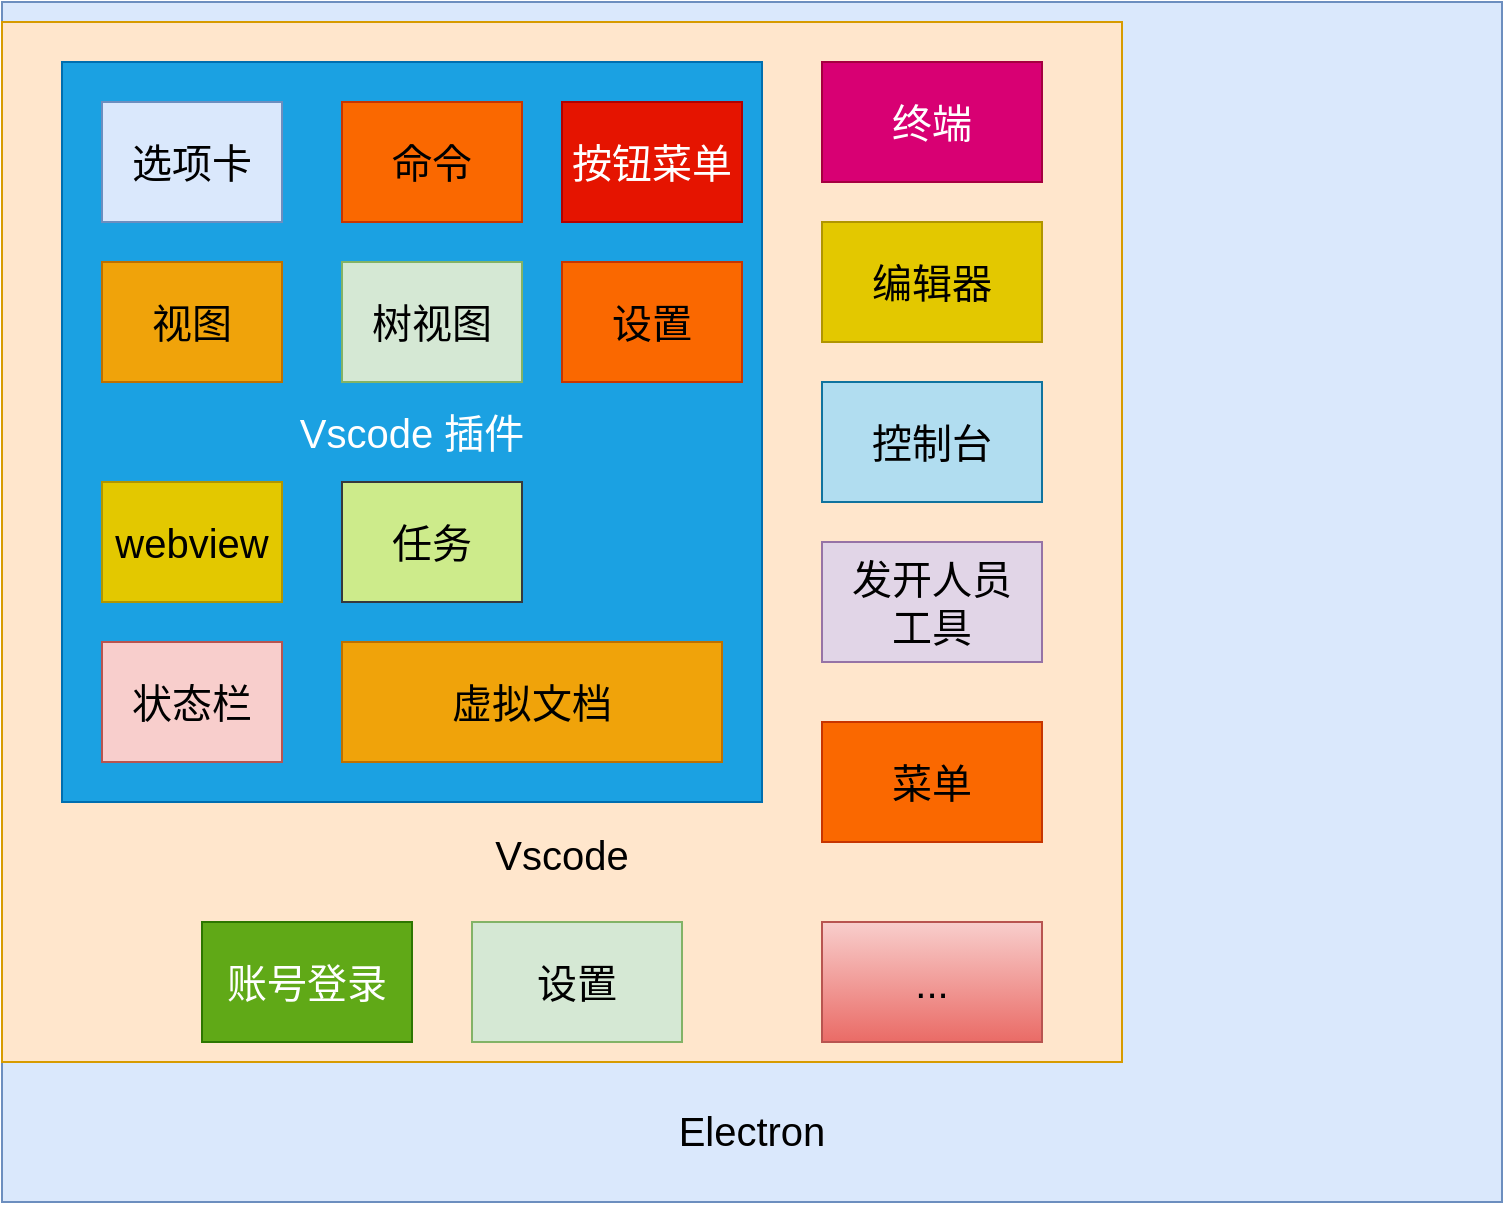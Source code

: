<mxfile version="14.7.6" type="github">
  <diagram id="kOfQxLLii9AgWAtwwRpR" name="第 1 页">
    <mxGraphModel dx="1422" dy="762" grid="1" gridSize="10" guides="1" tooltips="1" connect="1" arrows="1" fold="1" page="1" pageScale="1" pageWidth="1169" pageHeight="827" math="0" shadow="0">
      <root>
        <mxCell id="0" />
        <mxCell id="1" parent="0" />
        <mxCell id="81oOPyXd3vN5GArt1y_k-1" value="" style="rounded=0;whiteSpace=wrap;html=1;" vertex="1" parent="1">
          <mxGeometry x="520" y="360" width="120" height="60" as="geometry" />
        </mxCell>
        <mxCell id="81oOPyXd3vN5GArt1y_k-5" value="&lt;div&gt;&lt;span style=&quot;font-size: 20px&quot;&gt;&lt;br&gt;&lt;/span&gt;&lt;/div&gt;&lt;div&gt;&lt;span style=&quot;font-size: 20px&quot;&gt;&lt;br&gt;&lt;/span&gt;&lt;/div&gt;&lt;div&gt;&lt;span style=&quot;font-size: 20px&quot;&gt;&lt;br&gt;&lt;/span&gt;&lt;/div&gt;&lt;div&gt;&lt;span style=&quot;font-size: 20px&quot;&gt;&lt;br&gt;&lt;/span&gt;&lt;/div&gt;&lt;div&gt;&lt;span style=&quot;font-size: 20px&quot;&gt;&lt;br&gt;&lt;/span&gt;&lt;/div&gt;&lt;div&gt;&lt;span style=&quot;font-size: 20px&quot;&gt;&lt;br&gt;&lt;/span&gt;&lt;/div&gt;&lt;div&gt;&lt;span style=&quot;font-size: 20px&quot;&gt;&lt;br&gt;&lt;/span&gt;&lt;/div&gt;&lt;div&gt;&lt;span style=&quot;font-size: 20px&quot;&gt;&lt;br&gt;&lt;/span&gt;&lt;/div&gt;&lt;div&gt;&lt;span style=&quot;font-size: 20px&quot;&gt;&lt;br&gt;&lt;/span&gt;&lt;/div&gt;&lt;div&gt;&lt;span style=&quot;font-size: 20px&quot;&gt;&lt;br&gt;&lt;/span&gt;&lt;/div&gt;&lt;div&gt;&lt;span style=&quot;font-size: 20px&quot;&gt;&lt;br&gt;&lt;/span&gt;&lt;/div&gt;&lt;div&gt;&lt;span style=&quot;font-size: 20px&quot;&gt;&lt;br&gt;&lt;/span&gt;&lt;/div&gt;&lt;div&gt;&lt;span style=&quot;font-size: 20px&quot;&gt;&lt;br&gt;&lt;/span&gt;&lt;/div&gt;&lt;div&gt;&lt;span style=&quot;font-size: 20px&quot;&gt;&lt;br&gt;&lt;/span&gt;&lt;/div&gt;&lt;div&gt;&lt;span style=&quot;font-size: 20px&quot;&gt;&lt;br&gt;&lt;/span&gt;&lt;/div&gt;&lt;div&gt;&lt;span style=&quot;font-size: 20px&quot;&gt;&lt;br&gt;&lt;/span&gt;&lt;/div&gt;&lt;div&gt;&lt;span style=&quot;font-size: 20px&quot;&gt;&lt;br&gt;&lt;/span&gt;&lt;/div&gt;&lt;div&gt;&lt;span style=&quot;font-size: 20px&quot;&gt;&lt;br&gt;&lt;/span&gt;&lt;/div&gt;&lt;div&gt;&lt;span style=&quot;font-size: 20px&quot;&gt;&lt;br&gt;&lt;/span&gt;&lt;/div&gt;&lt;div&gt;&lt;span style=&quot;font-size: 20px&quot;&gt;&lt;br&gt;&lt;/span&gt;&lt;/div&gt;&lt;div&gt;&lt;span style=&quot;font-size: 20px&quot;&gt;&lt;br&gt;&lt;/span&gt;&lt;/div&gt;&lt;div&gt;&lt;span style=&quot;font-size: 20px&quot;&gt;&lt;br&gt;&lt;/span&gt;&lt;/div&gt;&lt;div&gt;&lt;span style=&quot;font-size: 20px&quot;&gt;Electron&lt;/span&gt;&lt;/div&gt;" style="rounded=0;whiteSpace=wrap;html=1;fillColor=#dae8fc;strokeColor=#6c8ebf;align=center;" vertex="1" parent="1">
          <mxGeometry x="250" y="100" width="750" height="600" as="geometry" />
        </mxCell>
        <mxCell id="81oOPyXd3vN5GArt1y_k-6" value="&lt;font style=&quot;font-size: 20px&quot;&gt;&lt;br&gt;&lt;br&gt;&lt;br&gt;&lt;br&gt;&lt;br&gt;&lt;br&gt;&lt;br&gt;&lt;br&gt;&lt;br&gt;&lt;br&gt;&lt;br&gt;&lt;br&gt;&lt;br&gt;Vscode&lt;/font&gt;" style="rounded=0;whiteSpace=wrap;html=1;fillColor=#ffe6cc;strokeColor=#d79b00;" vertex="1" parent="1">
          <mxGeometry x="250" y="110" width="560" height="520" as="geometry" />
        </mxCell>
        <mxCell id="81oOPyXd3vN5GArt1y_k-7" value="&lt;font style=&quot;font-size: 20px&quot;&gt;Vscode 插件&lt;/font&gt;" style="rounded=0;whiteSpace=wrap;html=1;fillColor=#1ba1e2;strokeColor=#006EAF;fontColor=#ffffff;" vertex="1" parent="1">
          <mxGeometry x="280" y="130" width="350" height="370" as="geometry" />
        </mxCell>
        <mxCell id="81oOPyXd3vN5GArt1y_k-8" value="&lt;span style=&quot;font-size: 20px&quot;&gt;终端&lt;/span&gt;" style="rounded=0;whiteSpace=wrap;html=1;fillColor=#d80073;strokeColor=#A50040;fontColor=#ffffff;" vertex="1" parent="1">
          <mxGeometry x="660" y="130" width="110" height="60" as="geometry" />
        </mxCell>
        <mxCell id="81oOPyXd3vN5GArt1y_k-9" value="&lt;span style=&quot;font-size: 20px&quot;&gt;编辑器&lt;/span&gt;" style="rounded=0;whiteSpace=wrap;html=1;fillColor=#e3c800;strokeColor=#B09500;fontColor=#000000;" vertex="1" parent="1">
          <mxGeometry x="660" y="210" width="110" height="60" as="geometry" />
        </mxCell>
        <mxCell id="81oOPyXd3vN5GArt1y_k-10" value="&lt;span style=&quot;font-size: 20px&quot;&gt;控制台&lt;/span&gt;" style="rounded=0;whiteSpace=wrap;html=1;fillColor=#b1ddf0;strokeColor=#10739e;" vertex="1" parent="1">
          <mxGeometry x="660" y="290" width="110" height="60" as="geometry" />
        </mxCell>
        <mxCell id="81oOPyXd3vN5GArt1y_k-11" value="&lt;span style=&quot;font-size: 20px&quot;&gt;...&lt;/span&gt;" style="rounded=0;whiteSpace=wrap;html=1;gradientColor=#ea6b66;fillColor=#f8cecc;strokeColor=#b85450;" vertex="1" parent="1">
          <mxGeometry x="660" y="560" width="110" height="60" as="geometry" />
        </mxCell>
        <mxCell id="81oOPyXd3vN5GArt1y_k-12" value="&lt;span style=&quot;font-size: 20px&quot;&gt;选项卡&lt;/span&gt;" style="rounded=0;whiteSpace=wrap;html=1;fillColor=#dae8fc;strokeColor=#6c8ebf;" vertex="1" parent="1">
          <mxGeometry x="300" y="150" width="90" height="60" as="geometry" />
        </mxCell>
        <mxCell id="81oOPyXd3vN5GArt1y_k-14" value="&lt;span style=&quot;font-size: 20px&quot;&gt;发开人员&lt;br&gt;工具&lt;/span&gt;" style="rounded=0;whiteSpace=wrap;html=1;fillColor=#e1d5e7;strokeColor=#9673a6;" vertex="1" parent="1">
          <mxGeometry x="660" y="370" width="110" height="60" as="geometry" />
        </mxCell>
        <mxCell id="81oOPyXd3vN5GArt1y_k-15" value="&lt;span style=&quot;font-size: 20px&quot;&gt;菜单&lt;/span&gt;" style="rounded=0;whiteSpace=wrap;html=1;fillColor=#fa6800;strokeColor=#C73500;fontColor=#000000;" vertex="1" parent="1">
          <mxGeometry x="660" y="460" width="110" height="60" as="geometry" />
        </mxCell>
        <mxCell id="81oOPyXd3vN5GArt1y_k-16" value="&lt;span style=&quot;font-size: 20px&quot;&gt;视图&lt;/span&gt;" style="rounded=0;whiteSpace=wrap;html=1;fillColor=#f0a30a;strokeColor=#BD7000;fontColor=#000000;" vertex="1" parent="1">
          <mxGeometry x="300" y="230" width="90" height="60" as="geometry" />
        </mxCell>
        <mxCell id="81oOPyXd3vN5GArt1y_k-17" value="&lt;span style=&quot;font-size: 20px&quot;&gt;webview&lt;/span&gt;" style="rounded=0;whiteSpace=wrap;html=1;fillColor=#e3c800;strokeColor=#B09500;fontColor=#000000;" vertex="1" parent="1">
          <mxGeometry x="300" y="340" width="90" height="60" as="geometry" />
        </mxCell>
        <mxCell id="81oOPyXd3vN5GArt1y_k-18" value="&lt;span style=&quot;font-size: 20px&quot;&gt;状态栏&lt;/span&gt;" style="rounded=0;whiteSpace=wrap;html=1;fillColor=#f8cecc;strokeColor=#b85450;" vertex="1" parent="1">
          <mxGeometry x="300" y="420" width="90" height="60" as="geometry" />
        </mxCell>
        <mxCell id="81oOPyXd3vN5GArt1y_k-19" value="&lt;span style=&quot;font-size: 20px&quot;&gt;树视图&lt;/span&gt;" style="rounded=0;whiteSpace=wrap;html=1;fillColor=#d5e8d4;strokeColor=#82b366;" vertex="1" parent="1">
          <mxGeometry x="420" y="230" width="90" height="60" as="geometry" />
        </mxCell>
        <mxCell id="81oOPyXd3vN5GArt1y_k-20" value="&lt;span style=&quot;font-size: 20px&quot;&gt;设置&lt;/span&gt;" style="rounded=0;whiteSpace=wrap;html=1;fillColor=#d5e8d4;strokeColor=#82b366;" vertex="1" parent="1">
          <mxGeometry x="485" y="560" width="105" height="60" as="geometry" />
        </mxCell>
        <mxCell id="81oOPyXd3vN5GArt1y_k-21" value="&lt;span style=&quot;font-size: 20px&quot;&gt;账号登录&lt;/span&gt;" style="rounded=0;whiteSpace=wrap;html=1;fillColor=#60a917;strokeColor=#2D7600;fontColor=#ffffff;" vertex="1" parent="1">
          <mxGeometry x="350" y="560" width="105" height="60" as="geometry" />
        </mxCell>
        <mxCell id="81oOPyXd3vN5GArt1y_k-22" value="&lt;span style=&quot;font-size: 20px&quot;&gt;命令&lt;/span&gt;" style="rounded=0;whiteSpace=wrap;html=1;fillColor=#fa6800;strokeColor=#C73500;fontColor=#000000;" vertex="1" parent="1">
          <mxGeometry x="420" y="150" width="90" height="60" as="geometry" />
        </mxCell>
        <mxCell id="81oOPyXd3vN5GArt1y_k-23" value="&lt;span style=&quot;font-size: 20px&quot;&gt;任务&lt;/span&gt;" style="rounded=0;whiteSpace=wrap;html=1;fillColor=#cdeb8b;strokeColor=#36393d;" vertex="1" parent="1">
          <mxGeometry x="420" y="340" width="90" height="60" as="geometry" />
        </mxCell>
        <mxCell id="81oOPyXd3vN5GArt1y_k-24" value="&lt;span style=&quot;font-size: 20px&quot;&gt;虚拟文档&lt;/span&gt;" style="rounded=0;whiteSpace=wrap;html=1;fillColor=#f0a30a;strokeColor=#BD7000;fontColor=#000000;" vertex="1" parent="1">
          <mxGeometry x="420" y="420" width="190" height="60" as="geometry" />
        </mxCell>
        <mxCell id="81oOPyXd3vN5GArt1y_k-25" value="&lt;font style=&quot;font-size: 20px&quot;&gt;按钮菜单&lt;/font&gt;" style="rounded=0;whiteSpace=wrap;html=1;fillColor=#e51400;strokeColor=#B20000;fontColor=#ffffff;" vertex="1" parent="1">
          <mxGeometry x="530" y="150" width="90" height="60" as="geometry" />
        </mxCell>
        <mxCell id="81oOPyXd3vN5GArt1y_k-26" value="&lt;span style=&quot;font-size: 20px&quot;&gt;设置&lt;/span&gt;" style="rounded=0;whiteSpace=wrap;html=1;fillColor=#fa6800;strokeColor=#C73500;fontColor=#000000;" vertex="1" parent="1">
          <mxGeometry x="530" y="230" width="90" height="60" as="geometry" />
        </mxCell>
      </root>
    </mxGraphModel>
  </diagram>
</mxfile>
